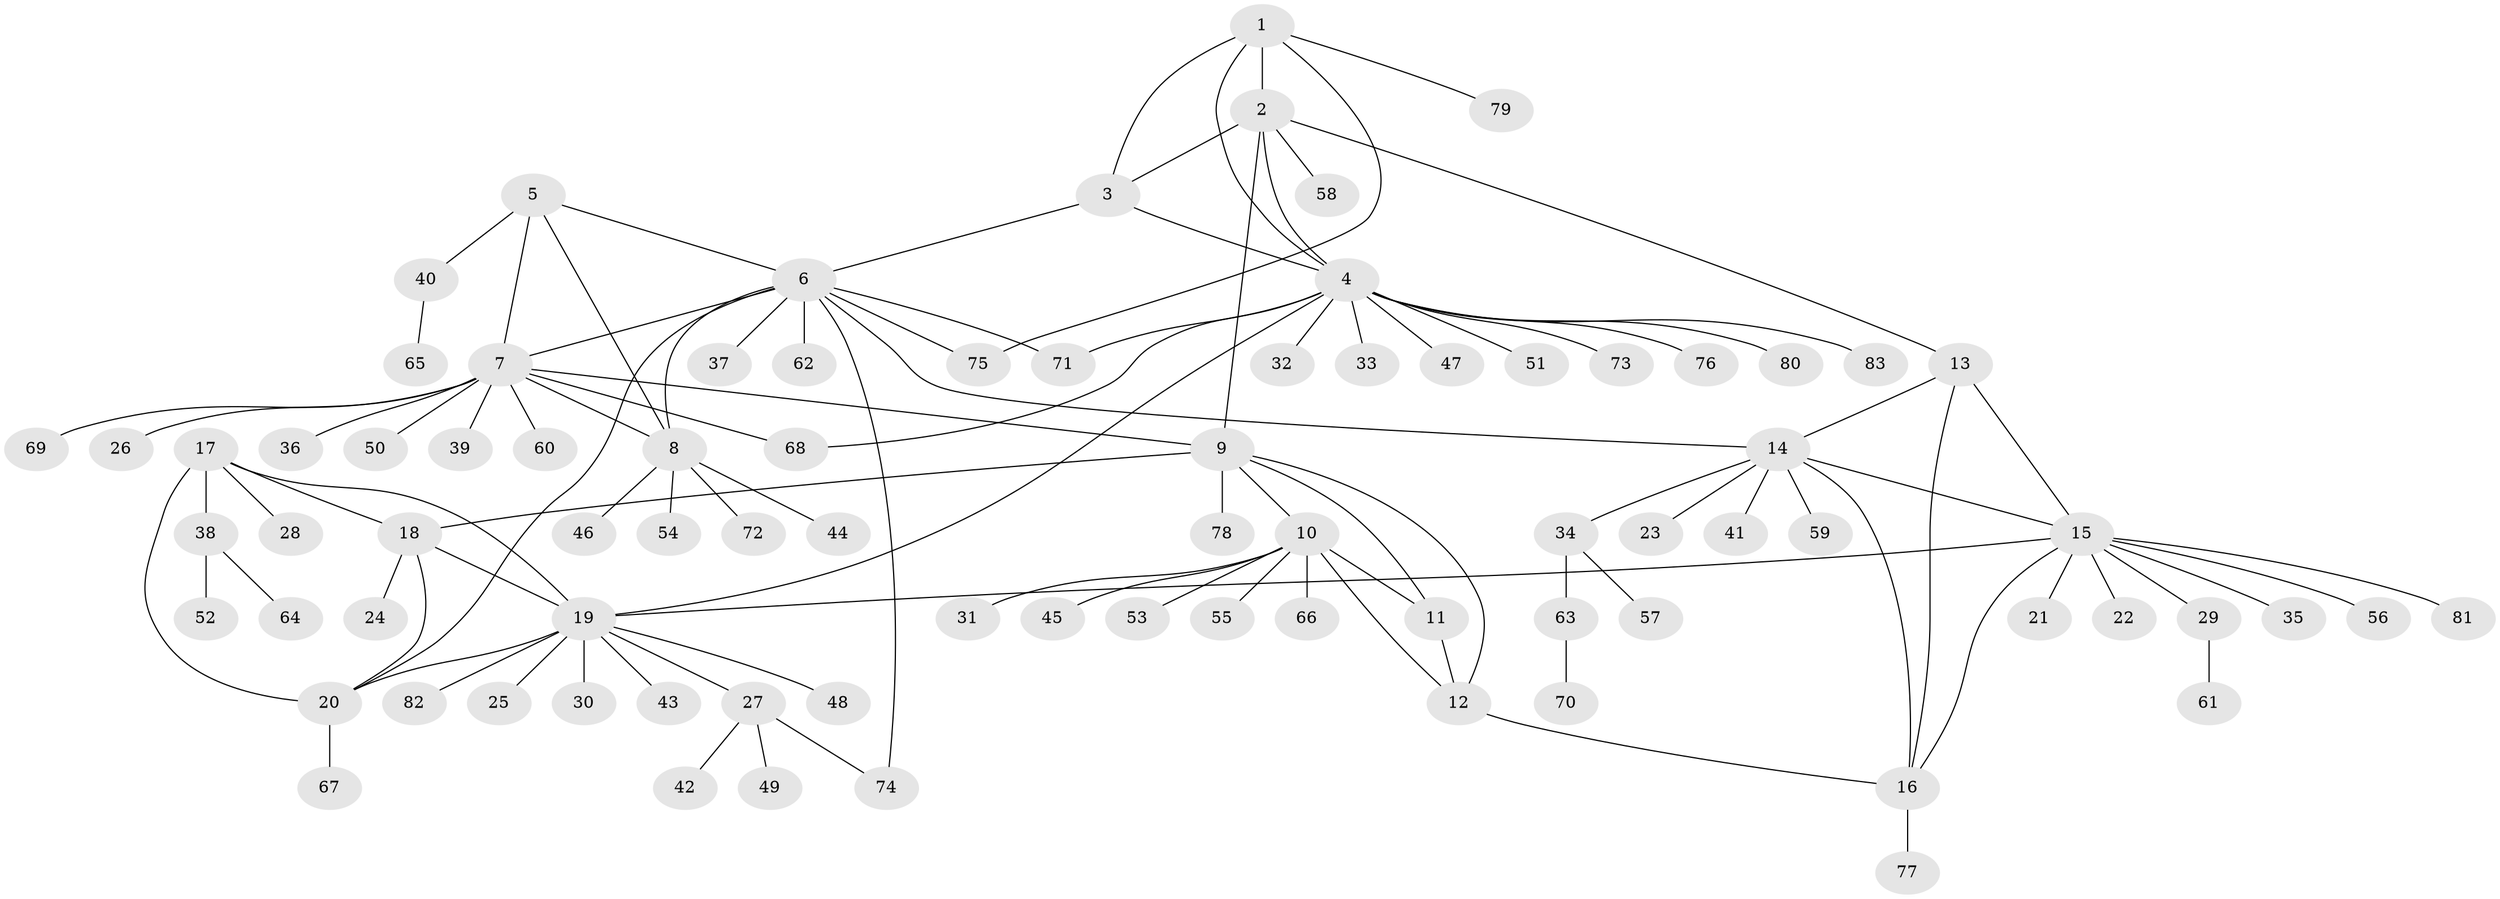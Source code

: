 // Generated by graph-tools (version 1.1) at 2025/26/03/09/25 03:26:35]
// undirected, 83 vertices, 107 edges
graph export_dot {
graph [start="1"]
  node [color=gray90,style=filled];
  1;
  2;
  3;
  4;
  5;
  6;
  7;
  8;
  9;
  10;
  11;
  12;
  13;
  14;
  15;
  16;
  17;
  18;
  19;
  20;
  21;
  22;
  23;
  24;
  25;
  26;
  27;
  28;
  29;
  30;
  31;
  32;
  33;
  34;
  35;
  36;
  37;
  38;
  39;
  40;
  41;
  42;
  43;
  44;
  45;
  46;
  47;
  48;
  49;
  50;
  51;
  52;
  53;
  54;
  55;
  56;
  57;
  58;
  59;
  60;
  61;
  62;
  63;
  64;
  65;
  66;
  67;
  68;
  69;
  70;
  71;
  72;
  73;
  74;
  75;
  76;
  77;
  78;
  79;
  80;
  81;
  82;
  83;
  1 -- 2;
  1 -- 3;
  1 -- 4;
  1 -- 75;
  1 -- 79;
  2 -- 3;
  2 -- 4;
  2 -- 9;
  2 -- 13;
  2 -- 58;
  3 -- 4;
  3 -- 6;
  4 -- 19;
  4 -- 32;
  4 -- 33;
  4 -- 47;
  4 -- 51;
  4 -- 68;
  4 -- 71;
  4 -- 73;
  4 -- 76;
  4 -- 80;
  4 -- 83;
  5 -- 6;
  5 -- 7;
  5 -- 8;
  5 -- 40;
  6 -- 7;
  6 -- 8;
  6 -- 14;
  6 -- 20;
  6 -- 37;
  6 -- 62;
  6 -- 71;
  6 -- 74;
  6 -- 75;
  7 -- 8;
  7 -- 9;
  7 -- 26;
  7 -- 36;
  7 -- 39;
  7 -- 50;
  7 -- 60;
  7 -- 68;
  7 -- 69;
  8 -- 44;
  8 -- 46;
  8 -- 54;
  8 -- 72;
  9 -- 10;
  9 -- 11;
  9 -- 12;
  9 -- 18;
  9 -- 78;
  10 -- 11;
  10 -- 12;
  10 -- 31;
  10 -- 45;
  10 -- 53;
  10 -- 55;
  10 -- 66;
  11 -- 12;
  12 -- 16;
  13 -- 14;
  13 -- 15;
  13 -- 16;
  14 -- 15;
  14 -- 16;
  14 -- 23;
  14 -- 34;
  14 -- 41;
  14 -- 59;
  15 -- 16;
  15 -- 19;
  15 -- 21;
  15 -- 22;
  15 -- 29;
  15 -- 35;
  15 -- 56;
  15 -- 81;
  16 -- 77;
  17 -- 18;
  17 -- 19;
  17 -- 20;
  17 -- 28;
  17 -- 38;
  18 -- 19;
  18 -- 20;
  18 -- 24;
  19 -- 20;
  19 -- 25;
  19 -- 27;
  19 -- 30;
  19 -- 43;
  19 -- 48;
  19 -- 82;
  20 -- 67;
  27 -- 42;
  27 -- 49;
  27 -- 74;
  29 -- 61;
  34 -- 57;
  34 -- 63;
  38 -- 52;
  38 -- 64;
  40 -- 65;
  63 -- 70;
}
